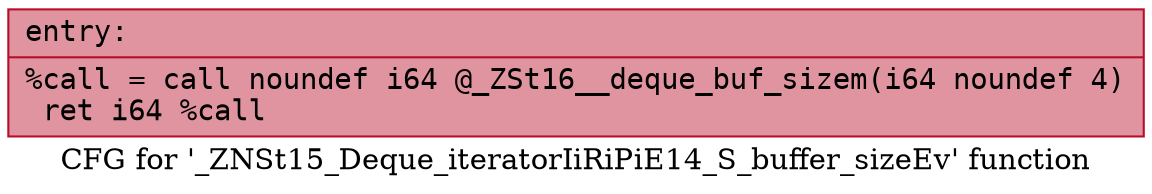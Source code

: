 digraph "CFG for '_ZNSt15_Deque_iteratorIiRiPiE14_S_buffer_sizeEv' function" {
	label="CFG for '_ZNSt15_Deque_iteratorIiRiPiE14_S_buffer_sizeEv' function";

	Node0x564619424720 [shape=record,color="#b70d28ff", style=filled, fillcolor="#b70d2870" fontname="Courier",label="{entry:\l|  %call = call noundef i64 @_ZSt16__deque_buf_sizem(i64 noundef 4)\l  ret i64 %call\l}"];
}
